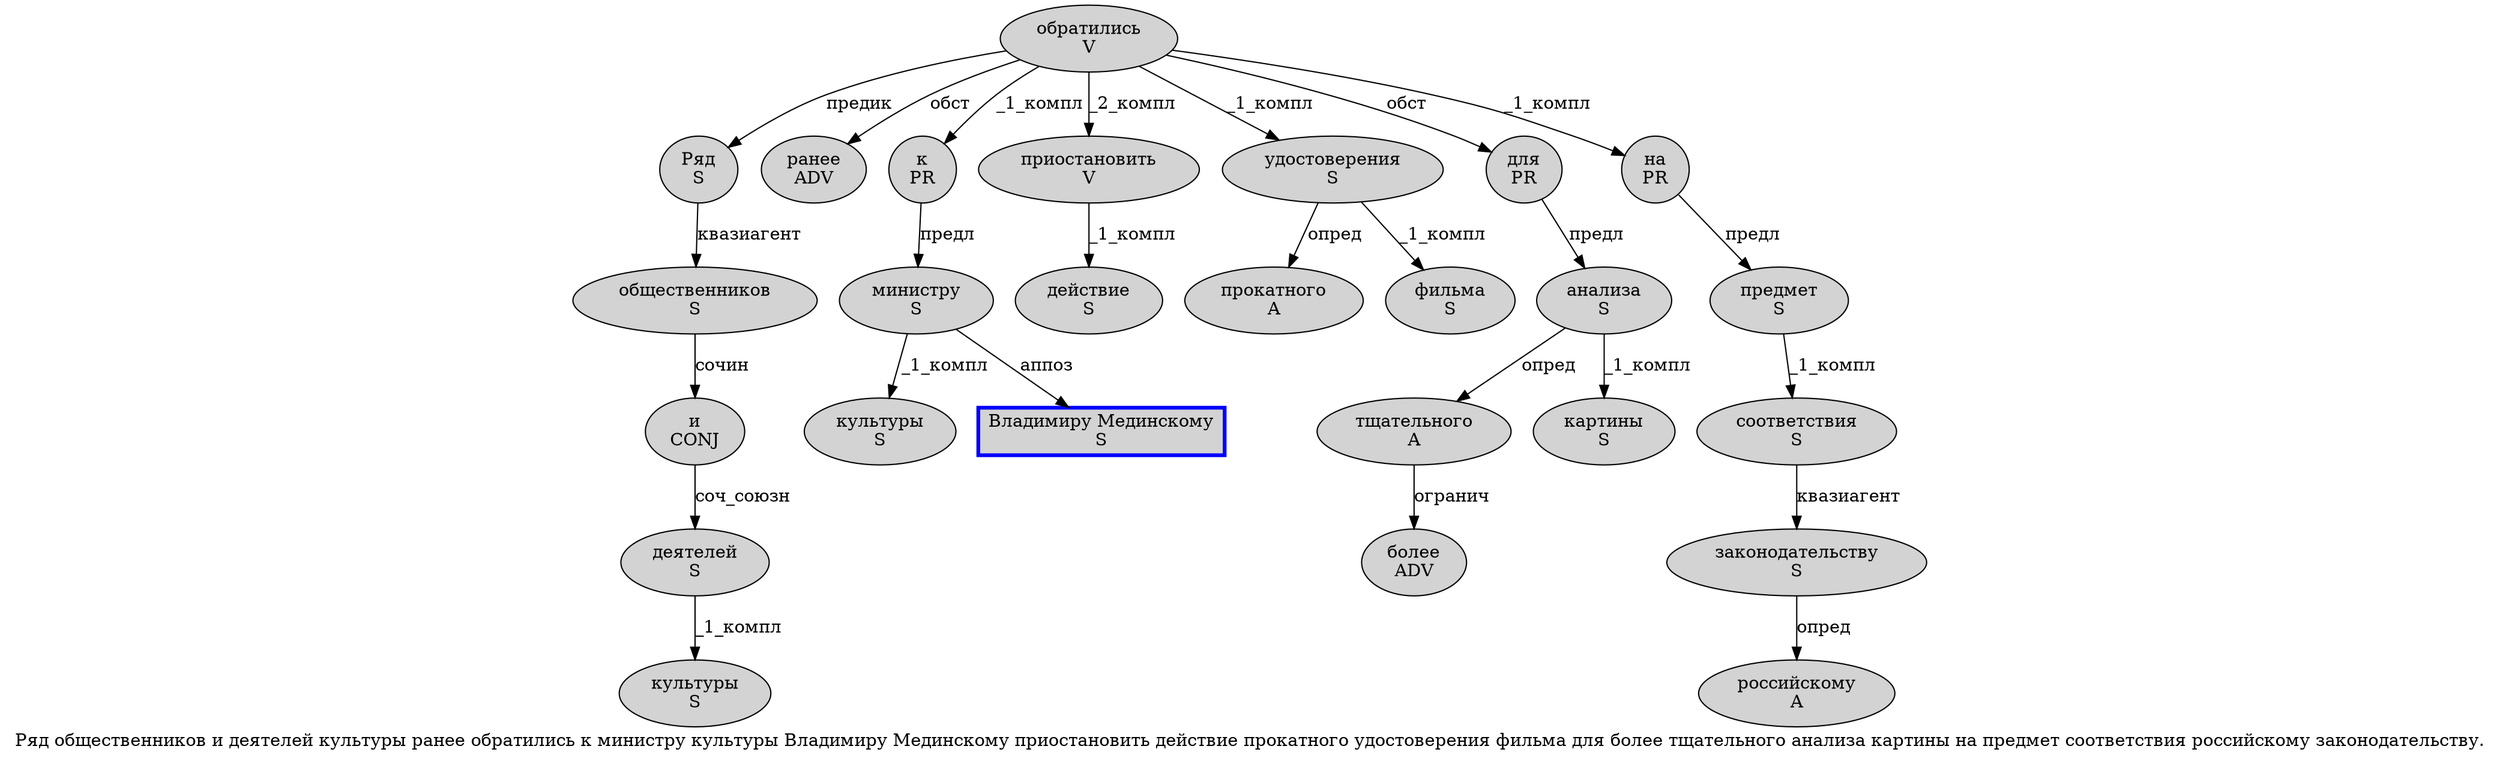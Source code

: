 digraph SENTENCE_1683 {
	graph [label="Ряд общественников и деятелей культуры ранее обратились к министру культуры Владимиру Мединскому приостановить действие прокатного удостоверения фильма для более тщательного анализа картины на предмет соответствия российскому законодательству."]
	node [style=filled]
		0 [label="Ряд
S" color="" fillcolor=lightgray penwidth=1 shape=ellipse]
		1 [label="общественников
S" color="" fillcolor=lightgray penwidth=1 shape=ellipse]
		2 [label="и
CONJ" color="" fillcolor=lightgray penwidth=1 shape=ellipse]
		3 [label="деятелей
S" color="" fillcolor=lightgray penwidth=1 shape=ellipse]
		4 [label="культуры
S" color="" fillcolor=lightgray penwidth=1 shape=ellipse]
		5 [label="ранее
ADV" color="" fillcolor=lightgray penwidth=1 shape=ellipse]
		6 [label="обратились
V" color="" fillcolor=lightgray penwidth=1 shape=ellipse]
		7 [label="к
PR" color="" fillcolor=lightgray penwidth=1 shape=ellipse]
		8 [label="министру
S" color="" fillcolor=lightgray penwidth=1 shape=ellipse]
		9 [label="культуры
S" color="" fillcolor=lightgray penwidth=1 shape=ellipse]
		10 [label="Владимиру Мединскому
S" color=blue fillcolor=lightgray penwidth=3 shape=box]
		11 [label="приостановить
V" color="" fillcolor=lightgray penwidth=1 shape=ellipse]
		12 [label="действие
S" color="" fillcolor=lightgray penwidth=1 shape=ellipse]
		13 [label="прокатного
A" color="" fillcolor=lightgray penwidth=1 shape=ellipse]
		14 [label="удостоверения
S" color="" fillcolor=lightgray penwidth=1 shape=ellipse]
		15 [label="фильма
S" color="" fillcolor=lightgray penwidth=1 shape=ellipse]
		16 [label="для
PR" color="" fillcolor=lightgray penwidth=1 shape=ellipse]
		17 [label="более
ADV" color="" fillcolor=lightgray penwidth=1 shape=ellipse]
		18 [label="тщательного
A" color="" fillcolor=lightgray penwidth=1 shape=ellipse]
		19 [label="анализа
S" color="" fillcolor=lightgray penwidth=1 shape=ellipse]
		20 [label="картины
S" color="" fillcolor=lightgray penwidth=1 shape=ellipse]
		21 [label="на
PR" color="" fillcolor=lightgray penwidth=1 shape=ellipse]
		22 [label="предмет
S" color="" fillcolor=lightgray penwidth=1 shape=ellipse]
		23 [label="соответствия
S" color="" fillcolor=lightgray penwidth=1 shape=ellipse]
		24 [label="российскому
A" color="" fillcolor=lightgray penwidth=1 shape=ellipse]
		25 [label="законодательству
S" color="" fillcolor=lightgray penwidth=1 shape=ellipse]
			1 -> 2 [label="сочин"]
			25 -> 24 [label="опред"]
			2 -> 3 [label="соч_союзн"]
			14 -> 13 [label="опред"]
			14 -> 15 [label="_1_компл"]
			19 -> 18 [label="опред"]
			19 -> 20 [label="_1_компл"]
			7 -> 8 [label="предл"]
			18 -> 17 [label="огранич"]
			23 -> 25 [label="квазиагент"]
			6 -> 0 [label="предик"]
			6 -> 5 [label="обст"]
			6 -> 7 [label="_1_компл"]
			6 -> 11 [label="_2_компл"]
			6 -> 14 [label="_1_компл"]
			6 -> 16 [label="обст"]
			6 -> 21 [label="_1_компл"]
			3 -> 4 [label="_1_компл"]
			16 -> 19 [label="предл"]
			11 -> 12 [label="_1_компл"]
			21 -> 22 [label="предл"]
			8 -> 9 [label="_1_компл"]
			8 -> 10 [label="аппоз"]
			0 -> 1 [label="квазиагент"]
			22 -> 23 [label="_1_компл"]
}